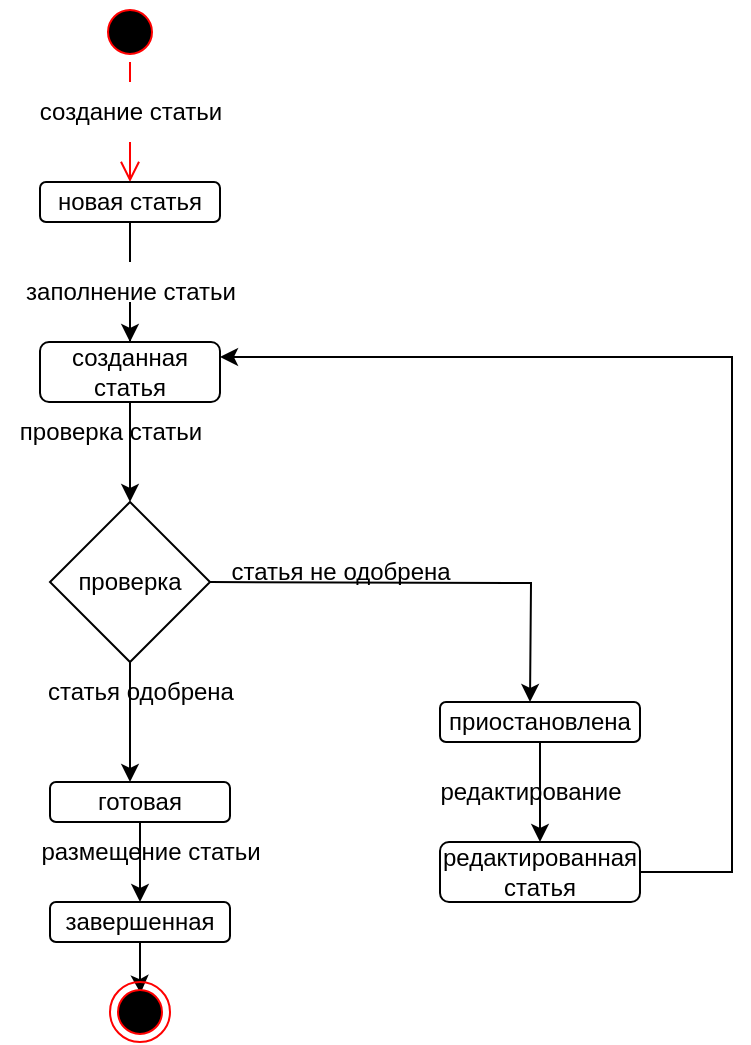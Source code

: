 <mxfile version="20.6.0" type="device"><diagram id="AwMLTQAkja6IsHNsf0a3" name="Страница 1"><mxGraphModel dx="1185" dy="623" grid="1" gridSize="10" guides="1" tooltips="1" connect="1" arrows="1" fold="1" page="1" pageScale="1" pageWidth="827" pageHeight="1169" math="0" shadow="0"><root><mxCell id="0"/><mxCell id="1" parent="0"/><mxCell id="6g0TSorjHsv09-zkR68_-1" value="" style="ellipse;html=1;shape=startState;fillColor=#000000;strokeColor=#ff0000;" vertex="1" parent="1"><mxGeometry x="304" y="40" width="30" height="30" as="geometry"/></mxCell><mxCell id="6g0TSorjHsv09-zkR68_-2" value="" style="edgeStyle=orthogonalEdgeStyle;html=1;verticalAlign=bottom;endArrow=open;endSize=8;strokeColor=#ff0000;rounded=0;startArrow=none;" edge="1" source="6g0TSorjHsv09-zkR68_-3" parent="1"><mxGeometry relative="1" as="geometry"><mxPoint x="319" y="130" as="targetPoint"/></mxGeometry></mxCell><mxCell id="6g0TSorjHsv09-zkR68_-3" value="создание статьи" style="text;html=1;align=center;verticalAlign=middle;resizable=0;points=[];autosize=1;strokeColor=none;fillColor=none;" vertex="1" parent="1"><mxGeometry x="264" y="80" width="110" height="30" as="geometry"/></mxCell><mxCell id="6g0TSorjHsv09-zkR68_-4" value="" style="edgeStyle=orthogonalEdgeStyle;html=1;verticalAlign=bottom;endArrow=none;endSize=8;strokeColor=#ff0000;rounded=0;" edge="1" parent="1" source="6g0TSorjHsv09-zkR68_-1" target="6g0TSorjHsv09-zkR68_-3"><mxGeometry relative="1" as="geometry"><mxPoint x="319" y="140" as="targetPoint"/><mxPoint x="319" y="80" as="sourcePoint"/></mxGeometry></mxCell><mxCell id="6g0TSorjHsv09-zkR68_-8" style="edgeStyle=orthogonalEdgeStyle;rounded=0;orthogonalLoop=1;jettySize=auto;html=1;entryX=0.5;entryY=0;entryDx=0;entryDy=0;startArrow=none;" edge="1" parent="1" source="6g0TSorjHsv09-zkR68_-9" target="6g0TSorjHsv09-zkR68_-7"><mxGeometry relative="1" as="geometry"/></mxCell><mxCell id="6g0TSorjHsv09-zkR68_-5" value="новая статья" style="rounded=1;whiteSpace=wrap;html=1;" vertex="1" parent="1"><mxGeometry x="274" y="130" width="90" height="20" as="geometry"/></mxCell><mxCell id="6g0TSorjHsv09-zkR68_-14" style="edgeStyle=orthogonalEdgeStyle;rounded=0;orthogonalLoop=1;jettySize=auto;html=1;entryX=0.5;entryY=0;entryDx=0;entryDy=0;" edge="1" parent="1" source="6g0TSorjHsv09-zkR68_-7"><mxGeometry relative="1" as="geometry"><mxPoint x="319" y="290" as="targetPoint"/></mxGeometry></mxCell><mxCell id="6g0TSorjHsv09-zkR68_-7" value="созданная статья" style="rounded=1;whiteSpace=wrap;html=1;" vertex="1" parent="1"><mxGeometry x="274" y="210" width="90" height="30" as="geometry"/></mxCell><mxCell id="6g0TSorjHsv09-zkR68_-10" value="" style="edgeStyle=orthogonalEdgeStyle;rounded=0;orthogonalLoop=1;jettySize=auto;html=1;entryX=0.5;entryY=0;entryDx=0;entryDy=0;endArrow=none;" edge="1" parent="1" source="6g0TSorjHsv09-zkR68_-5" target="6g0TSorjHsv09-zkR68_-9"><mxGeometry relative="1" as="geometry"><mxPoint x="319" y="160" as="sourcePoint"/><mxPoint x="319" y="200" as="targetPoint"/></mxGeometry></mxCell><mxCell id="6g0TSorjHsv09-zkR68_-9" value="заполнение статьи" style="text;html=1;align=center;verticalAlign=middle;resizable=0;points=[];autosize=1;strokeColor=none;fillColor=none;" vertex="1" parent="1"><mxGeometry x="254" y="170" width="130" height="30" as="geometry"/></mxCell><mxCell id="6g0TSorjHsv09-zkR68_-18" style="edgeStyle=orthogonalEdgeStyle;rounded=0;orthogonalLoop=1;jettySize=auto;html=1;" edge="1" parent="1"><mxGeometry relative="1" as="geometry"><mxPoint x="319" y="370" as="sourcePoint"/><mxPoint x="319" y="430" as="targetPoint"/></mxGeometry></mxCell><mxCell id="6g0TSorjHsv09-zkR68_-20" style="edgeStyle=orthogonalEdgeStyle;rounded=0;orthogonalLoop=1;jettySize=auto;html=1;" edge="1" parent="1"><mxGeometry relative="1" as="geometry"><mxPoint x="359" y="330" as="sourcePoint"/><mxPoint x="519" y="390" as="targetPoint"/></mxGeometry></mxCell><mxCell id="6g0TSorjHsv09-zkR68_-15" value="статья одобрена" style="text;html=1;align=center;verticalAlign=middle;resizable=0;points=[];autosize=1;strokeColor=none;fillColor=none;" vertex="1" parent="1"><mxGeometry x="264" y="370" width="120" height="30" as="geometry"/></mxCell><mxCell id="6g0TSorjHsv09-zkR68_-16" value="проверка статьи" style="text;html=1;align=center;verticalAlign=middle;resizable=0;points=[];autosize=1;strokeColor=none;fillColor=none;" vertex="1" parent="1"><mxGeometry x="254" y="240" width="110" height="30" as="geometry"/></mxCell><mxCell id="6g0TSorjHsv09-zkR68_-27" style="edgeStyle=orthogonalEdgeStyle;rounded=0;orthogonalLoop=1;jettySize=auto;html=1;fontSize=9;" edge="1" parent="1" source="6g0TSorjHsv09-zkR68_-17" target="6g0TSorjHsv09-zkR68_-26"><mxGeometry relative="1" as="geometry"/></mxCell><mxCell id="6g0TSorjHsv09-zkR68_-17" value="готовая" style="rounded=1;whiteSpace=wrap;html=1;" vertex="1" parent="1"><mxGeometry x="279" y="430" width="90" height="20" as="geometry"/></mxCell><mxCell id="6g0TSorjHsv09-zkR68_-91" style="edgeStyle=orthogonalEdgeStyle;rounded=0;orthogonalLoop=1;jettySize=auto;html=1;entryX=0.5;entryY=0;entryDx=0;entryDy=0;fontSize=12;" edge="1" parent="1" source="6g0TSorjHsv09-zkR68_-19" target="6g0TSorjHsv09-zkR68_-90"><mxGeometry relative="1" as="geometry"/></mxCell><mxCell id="6g0TSorjHsv09-zkR68_-19" value="приостановлена" style="rounded=1;whiteSpace=wrap;html=1;" vertex="1" parent="1"><mxGeometry x="474" y="390" width="100" height="20" as="geometry"/></mxCell><mxCell id="6g0TSorjHsv09-zkR68_-21" value="статья не одобрена" style="text;html=1;align=center;verticalAlign=middle;resizable=0;points=[];autosize=1;strokeColor=none;fillColor=none;" vertex="1" parent="1"><mxGeometry x="359" y="310" width="130" height="30" as="geometry"/></mxCell><mxCell id="6g0TSorjHsv09-zkR68_-32" style="edgeStyle=orthogonalEdgeStyle;rounded=0;orthogonalLoop=1;jettySize=auto;html=1;fontSize=12;entryX=0.51;entryY=0.186;entryDx=0;entryDy=0;entryPerimeter=0;" edge="1" parent="1" source="6g0TSorjHsv09-zkR68_-26" target="6g0TSorjHsv09-zkR68_-31"><mxGeometry relative="1" as="geometry"><mxPoint x="299" y="530" as="targetPoint"/></mxGeometry></mxCell><mxCell id="6g0TSorjHsv09-zkR68_-26" value="завершенная" style="rounded=1;whiteSpace=wrap;html=1;" vertex="1" parent="1"><mxGeometry x="279" y="490" width="90" height="20" as="geometry"/></mxCell><mxCell id="6g0TSorjHsv09-zkR68_-30" value="&lt;font style=&quot;font-size: 12px;&quot;&gt;размещение статьи&lt;/font&gt;" style="text;html=1;align=center;verticalAlign=middle;resizable=0;points=[];autosize=1;strokeColor=none;fillColor=none;fontSize=9;" vertex="1" parent="1"><mxGeometry x="264" y="450" width="130" height="30" as="geometry"/></mxCell><mxCell id="6g0TSorjHsv09-zkR68_-31" value="" style="ellipse;html=1;shape=endState;fillColor=#000000;strokeColor=#ff0000;fontSize=12;" vertex="1" parent="1"><mxGeometry x="309" y="530" width="30" height="30" as="geometry"/></mxCell><mxCell id="6g0TSorjHsv09-zkR68_-88" value="проверка" style="rhombus;whiteSpace=wrap;html=1;fontSize=12;" vertex="1" parent="1"><mxGeometry x="279" y="290" width="80" height="80" as="geometry"/></mxCell><mxCell id="6g0TSorjHsv09-zkR68_-94" style="edgeStyle=orthogonalEdgeStyle;rounded=0;orthogonalLoop=1;jettySize=auto;html=1;fontSize=12;entryX=1;entryY=0.25;entryDx=0;entryDy=0;" edge="1" parent="1" source="6g0TSorjHsv09-zkR68_-90" target="6g0TSorjHsv09-zkR68_-7"><mxGeometry relative="1" as="geometry"><mxPoint x="630" y="235" as="targetPoint"/><Array as="points"><mxPoint x="620" y="475"/><mxPoint x="620" y="218"/></Array></mxGeometry></mxCell><mxCell id="6g0TSorjHsv09-zkR68_-90" value="редактированная статья" style="rounded=1;whiteSpace=wrap;html=1;" vertex="1" parent="1"><mxGeometry x="474" y="460" width="100" height="30" as="geometry"/></mxCell><mxCell id="6g0TSorjHsv09-zkR68_-92" value="редактирование" style="text;html=1;align=center;verticalAlign=middle;resizable=0;points=[];autosize=1;strokeColor=none;fillColor=none;fontSize=12;" vertex="1" parent="1"><mxGeometry x="464" y="420" width="110" height="30" as="geometry"/></mxCell></root></mxGraphModel></diagram></mxfile>